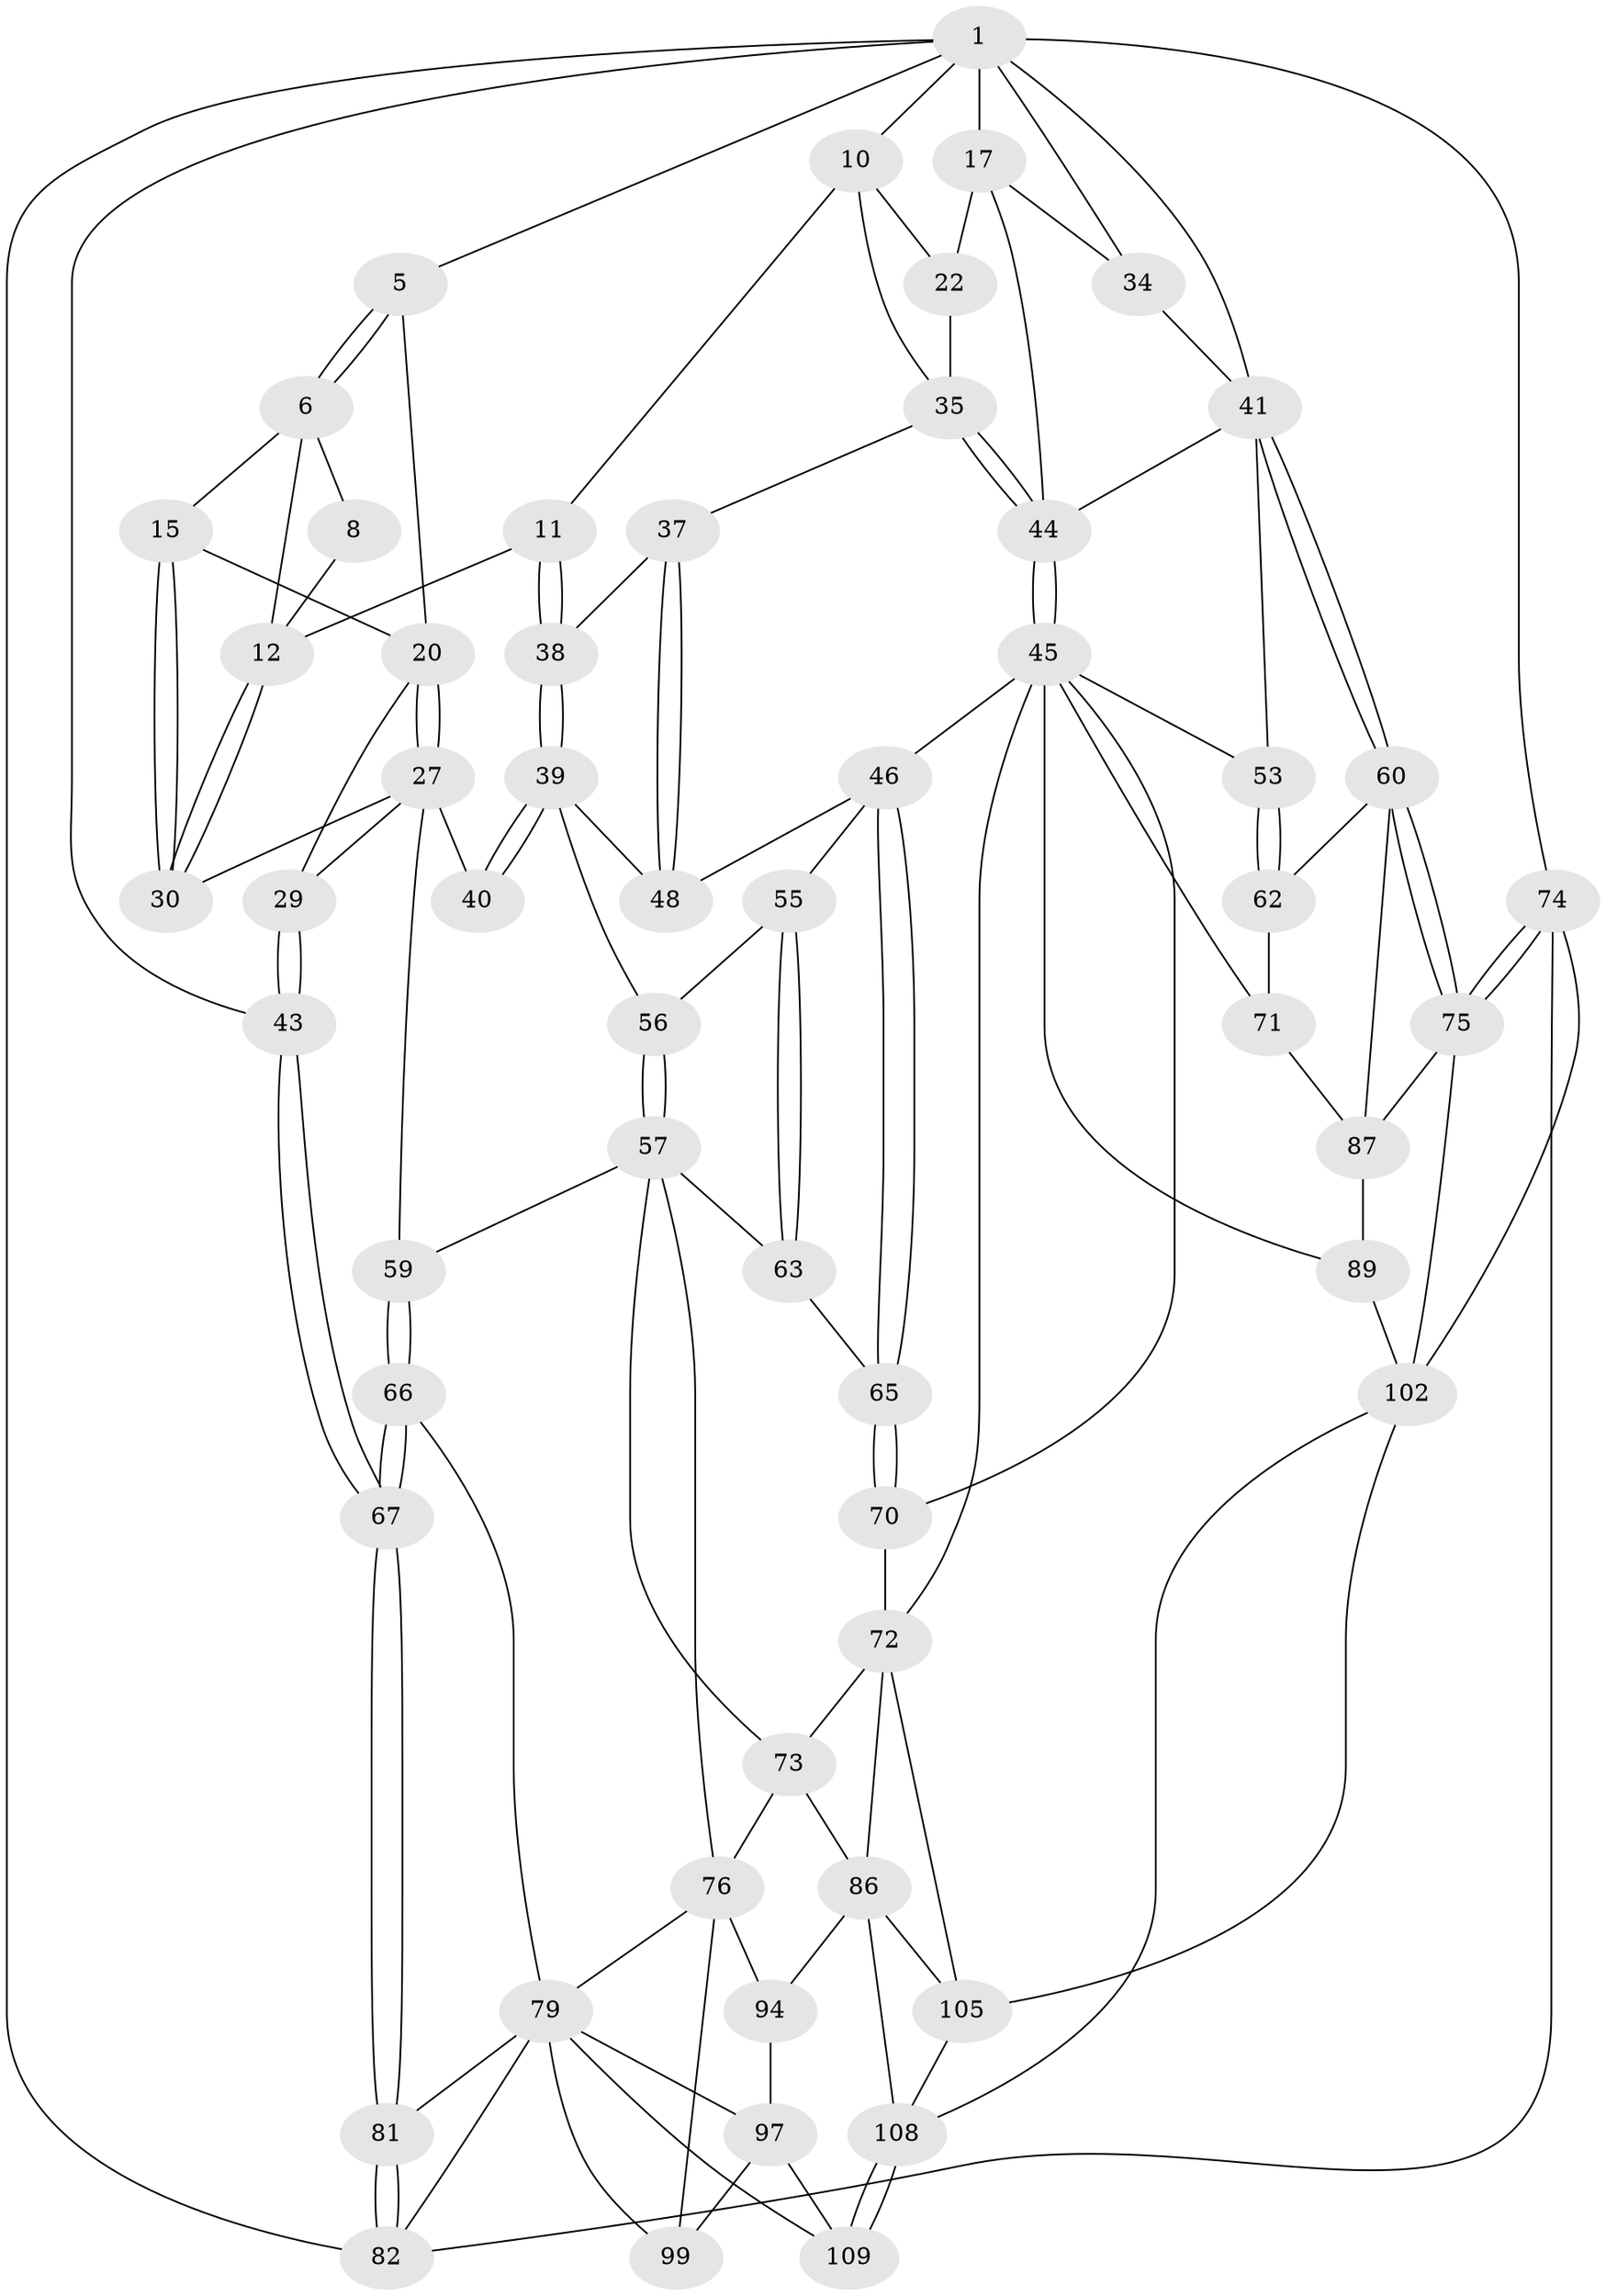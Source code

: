 // original degree distribution, {3: 0.017543859649122806, 5: 0.5263157894736842, 6: 0.21929824561403508, 4: 0.23684210526315788}
// Generated by graph-tools (version 1.1) at 2025/21/03/04/25 18:21:38]
// undirected, 57 vertices, 132 edges
graph export_dot {
graph [start="1"]
  node [color=gray90,style=filled];
  1 [pos="+0.5457639803643947+0",super="+9+2"];
  5 [pos="+0+0"];
  6 [pos="+0.18766345381536123+0",super="+7"];
  8 [pos="+0.4569703872374709+0"];
  10 [pos="+0.5253869604858596+0.07573732338693069",super="+23"];
  11 [pos="+0.44338704652853544+0.11282051864972792"];
  12 [pos="+0.4078358832823089+0.10955653616585416",super="+13"];
  15 [pos="+0.290052455320967+0.1163477649993313",super="+16"];
  17 [pos="+0.6822976895518468+0.07619060901061195",super="+18"];
  20 [pos="+0.1311660410395038+0.11218722483625794",super="+21"];
  22 [pos="+0.6759929003027451+0.0825847353858762",super="+26"];
  27 [pos="+0.1616417917466186+0.18945208359740684",super="+31+28"];
  29 [pos="+0+0.3076915546736976"];
  30 [pos="+0.32712245294802295+0.16518153632688404"];
  34 [pos="+0.9400771157729283+0.17541675132445222"];
  35 [pos="+0.6326570052630011+0.19050498172505587",super="+36"];
  37 [pos="+0.5361599082487463+0.22164485697235053"];
  38 [pos="+0.5077567236820218+0.2085984790002684"];
  39 [pos="+0.3737272290754976+0.2970651934918308",super="+51"];
  40 [pos="+0.3247754619834387+0.2819315482726413"];
  41 [pos="+1+0.3474912893537364",super="+42"];
  43 [pos="+0+0.3152744792286101"];
  44 [pos="+0.6817754776685673+0.3349672592309668",super="+49"];
  45 [pos="+0.6691746774350165+0.3616622149401465",super="+54"];
  46 [pos="+0.6473937087448463+0.367447768813592",super="+47"];
  48 [pos="+0.5541185246239074+0.29607678652074176"];
  53 [pos="+0.8380479997046423+0.41750875540471766"];
  55 [pos="+0.4540098123337309+0.3917280874919083"];
  56 [pos="+0.4476245511755823+0.39010548785309584"];
  57 [pos="+0.37777654407175865+0.5325644336439178",super="+58+64"];
  59 [pos="+0.2183858362165655+0.44246795131763406"];
  60 [pos="+1+0.5317194830767791",super="+61"];
  62 [pos="+1+0.5396937237890472"];
  63 [pos="+0.5601239738627707+0.5103326350019164"];
  65 [pos="+0.5624777258632545+0.509449127767821"];
  66 [pos="+0.0729726601100473+0.62384065693332"];
  67 [pos="+0+0.6115066891772629"];
  70 [pos="+0.7132964606711972+0.6270999318463736"];
  71 [pos="+0.7905187153900928+0.6268873133031018"];
  72 [pos="+0.6372910108751015+0.6627853884226095",super="+84"];
  73 [pos="+0.5053072678206363+0.6611483810775138",super="+80"];
  74 [pos="+1+1"];
  75 [pos="+1+0.9444980281026716",super="+100"];
  76 [pos="+0.312930921141496+0.6588680547903341",super="+77"];
  79 [pos="+0.08756049973437945+0.6415355606863239",super="+90"];
  81 [pos="+0+0.8007883897447322"];
  82 [pos="+0+1"];
  86 [pos="+0.47441250201235197+0.8070061590588107",super="+93"];
  87 [pos="+0.8866431484149628+0.7611084623981131",super="+88"];
  89 [pos="+0.735593653267538+0.8314599911806797"];
  94 [pos="+0.41130516096780817+0.8471982556337655",super="+96"];
  97 [pos="+0.27531994960658535+0.8632124252950244",super="+98+106"];
  99 [pos="+0.1915439637242274+0.777421198707483"];
  102 [pos="+0.7958492956649593+0.9089562381656101",super="+103+112"];
  105 [pos="+0.6365614629706211+0.916954316289814",super="+111"];
  108 [pos="+0.27514110697451427+1",super="+114"];
  109 [pos="+0.24435613754575952+1"];
  1 -- 10;
  1 -- 17 [weight=2];
  1 -- 34;
  1 -- 5;
  1 -- 41;
  1 -- 74;
  1 -- 43;
  1 -- 82;
  5 -- 6;
  5 -- 6;
  5 -- 20;
  6 -- 15 [weight=2];
  6 -- 8;
  6 -- 12;
  8 -- 12;
  10 -- 11;
  10 -- 22;
  10 -- 35;
  11 -- 12;
  11 -- 38;
  11 -- 38;
  12 -- 30;
  12 -- 30;
  15 -- 30;
  15 -- 30;
  15 -- 20;
  17 -- 22 [weight=2];
  17 -- 34;
  17 -- 44;
  20 -- 27;
  20 -- 27;
  20 -- 29;
  22 -- 35;
  27 -- 40 [weight=2];
  27 -- 30;
  27 -- 59;
  27 -- 29;
  29 -- 43;
  29 -- 43;
  34 -- 41;
  35 -- 44;
  35 -- 44;
  35 -- 37;
  37 -- 38;
  37 -- 48;
  37 -- 48;
  38 -- 39;
  38 -- 39;
  39 -- 40;
  39 -- 40;
  39 -- 48;
  39 -- 56;
  41 -- 60;
  41 -- 60;
  41 -- 53;
  41 -- 44;
  43 -- 67;
  43 -- 67;
  44 -- 45;
  44 -- 45;
  45 -- 46;
  45 -- 53;
  45 -- 70;
  45 -- 71;
  45 -- 89;
  45 -- 72;
  46 -- 65;
  46 -- 65;
  46 -- 48;
  46 -- 55;
  53 -- 62;
  53 -- 62;
  55 -- 56;
  55 -- 63;
  55 -- 63;
  56 -- 57;
  56 -- 57;
  57 -- 59;
  57 -- 76;
  57 -- 73;
  57 -- 63;
  59 -- 66;
  59 -- 66;
  60 -- 75;
  60 -- 75;
  60 -- 62;
  60 -- 87;
  62 -- 71;
  63 -- 65;
  65 -- 70;
  65 -- 70;
  66 -- 67;
  66 -- 67;
  66 -- 79;
  67 -- 81;
  67 -- 81;
  70 -- 72;
  71 -- 87;
  72 -- 73;
  72 -- 105;
  72 -- 86;
  73 -- 76;
  73 -- 86;
  74 -- 75;
  74 -- 75;
  74 -- 82;
  74 -- 102;
  75 -- 102 [weight=2];
  75 -- 87;
  76 -- 99;
  76 -- 94 [weight=2];
  76 -- 79;
  79 -- 81;
  79 -- 82;
  79 -- 97;
  79 -- 99;
  79 -- 109;
  81 -- 82;
  81 -- 82;
  86 -- 105;
  86 -- 108;
  86 -- 94;
  87 -- 89;
  89 -- 102;
  94 -- 97;
  97 -- 99;
  97 -- 109;
  102 -- 105;
  102 -- 108;
  105 -- 108;
  108 -- 109;
  108 -- 109;
}
